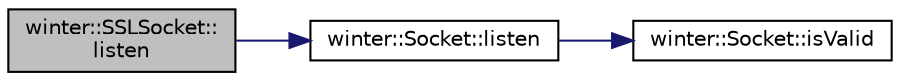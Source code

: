 digraph "winter::SSLSocket::listen"
{
 // LATEX_PDF_SIZE
  edge [fontname="Helvetica",fontsize="10",labelfontname="Helvetica",labelfontsize="10"];
  node [fontname="Helvetica",fontsize="10",shape=record];
  rankdir="LR";
  Node1 [label="winter::SSLSocket::\llisten",height=0.2,width=0.4,color="black", fillcolor="grey75", style="filled", fontcolor="black",tooltip="监听socket"];
  Node1 -> Node2 [color="midnightblue",fontsize="10",style="solid",fontname="Helvetica"];
  Node2 [label="winter::Socket::listen",height=0.2,width=0.4,color="black", fillcolor="white", style="filled",URL="$classwinter_1_1Socket.html#a48002284e8069b3329143eb64a8a4fff",tooltip="监听socket"];
  Node2 -> Node3 [color="midnightblue",fontsize="10",style="solid",fontname="Helvetica"];
  Node3 [label="winter::Socket::isValid",height=0.2,width=0.4,color="black", fillcolor="white", style="filled",URL="$classwinter_1_1Socket.html#aa53b07ea70805925ce517814ed8da603",tooltip="是否有效(m_sock != -1)"];
}
